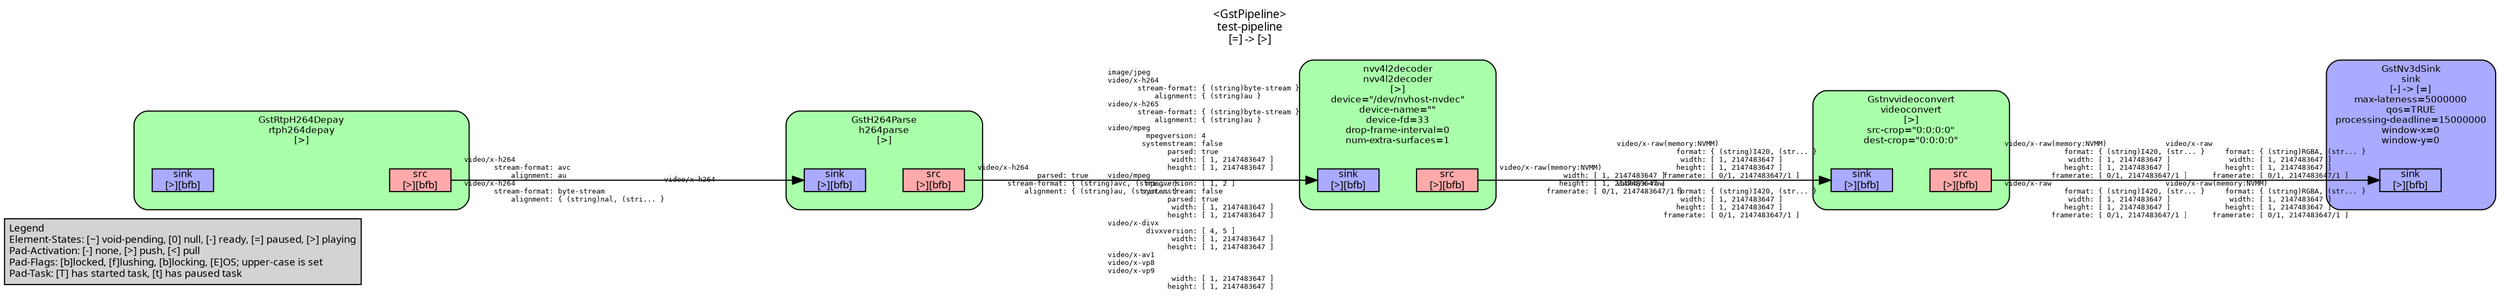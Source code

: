 digraph pipeline {
  rankdir=LR;
  fontname="sans";
  fontsize="10";
  labelloc=t;
  nodesep=.1;
  ranksep=.2;
  label="<GstPipeline>\ntest-pipeline\n[=] -> [>]";
  node [style="filled,rounded", shape=box, fontsize="9", fontname="sans", margin="0.0,0.0"];
  edge [labelfontsize="6", fontsize="9", fontname="monospace"];
  
  legend [
    pos="0,0!",
    margin="0.05,0.05",
    style="filled",
    label="Legend\lElement-States: [~] void-pending, [0] null, [-] ready, [=] paused, [>] playing\lPad-Activation: [-] none, [>] push, [<] pull\lPad-Flags: [b]locked, [f]lushing, [b]locking, [E]OS; upper-case is set\lPad-Task: [T] has started task, [t] has paused task\l",
  ];
  subgraph cluster_sink_0xaaaaf3ee8f30 {
    fontname="Bitstream Vera Sans";
    fontsize="8";
    style="filled,rounded";
    color=black;
    label="GstNv3dSink\nsink\n[-] -> [=]\nmax-lateness=5000000\nqos=TRUE\nprocessing-deadline=15000000\nwindow-x=0\nwindow-y=0";
    subgraph cluster_sink_0xaaaaf3ee8f30_sink {
      label="";
      style="invis";
      sink_0xaaaaf3ee8f30_sink_0xaaaaf3dd7340 [color=black, fillcolor="#aaaaff", label="sink\n[>][bfb]", height="0.2", style="filled,solid"];
    }

    fillcolor="#aaaaff";
  }

  subgraph cluster_videoconvert_0xaaaaf3ee2560 {
    fontname="Bitstream Vera Sans";
    fontsize="8";
    style="filled,rounded";
    color=black;
    label="Gstnvvideoconvert\nvideoconvert\n[>]\nsrc-crop=\"0:0:0:0\"\ndest-crop=\"0:0:0:0\"";
    subgraph cluster_videoconvert_0xaaaaf3ee2560_sink {
      label="";
      style="invis";
      videoconvert_0xaaaaf3ee2560_sink_0xaaaaf3dd6ea0 [color=black, fillcolor="#aaaaff", label="sink\n[>][bfb]", height="0.2", style="filled,solid"];
    }

    subgraph cluster_videoconvert_0xaaaaf3ee2560_src {
      label="";
      style="invis";
      videoconvert_0xaaaaf3ee2560_src_0xaaaaf3dd70f0 [color=black, fillcolor="#ffaaaa", label="src\n[>][bfb]", height="0.2", style="filled,solid"];
    }

    videoconvert_0xaaaaf3ee2560_sink_0xaaaaf3dd6ea0 -> videoconvert_0xaaaaf3ee2560_src_0xaaaaf3dd70f0 [style="invis"];
    fillcolor="#aaffaa";
  }

  videoconvert_0xaaaaf3ee2560_src_0xaaaaf3dd70f0 -> sink_0xaaaaf3ee8f30_sink_0xaaaaf3dd7340 [labeldistance="10", labelangle="0", label="                                                  ", taillabel="video/x-raw(memory:NVMM)\l              format: { (string)I420, (str... }\l               width: [ 1, 2147483647 ]\l              height: [ 1, 2147483647 ]\l           framerate: [ 0/1, 2147483647/1 ]\lvideo/x-raw\l              format: { (string)I420, (str... }\l               width: [ 1, 2147483647 ]\l              height: [ 1, 2147483647 ]\l           framerate: [ 0/1, 2147483647/1 ]\l", headlabel="video/x-raw\l              format: { (string)RGBA, (str... }\l               width: [ 1, 2147483647 ]\l              height: [ 1, 2147483647 ]\l           framerate: [ 0/1, 2147483647/1 ]\lvideo/x-raw(memory:NVMM)\l              format: { (string)RGBA, (str... }\l               width: [ 1, 2147483647 ]\l              height: [ 1, 2147483647 ]\l           framerate: [ 0/1, 2147483647/1 ]\l"]
  subgraph cluster_nvv4l2decoder_0xaaaaf3ed9730 {
    fontname="Bitstream Vera Sans";
    fontsize="8";
    style="filled,rounded";
    color=black;
    label="nvv4l2decoder\nnvv4l2decoder\n[>]\ndevice=\"/dev/nvhost-nvdec\"\ndevice-name=\"\"\ndevice-fd=33\ndrop-frame-interval=0\nnum-extra-surfaces=1";
    subgraph cluster_nvv4l2decoder_0xaaaaf3ed9730_sink {
      label="";
      style="invis";
      nvv4l2decoder_0xaaaaf3ed9730_sink_0xaaaaf3dd6a00 [color=black, fillcolor="#aaaaff", label="sink\n[>][bfb]", height="0.2", style="filled,solid"];
    }

    subgraph cluster_nvv4l2decoder_0xaaaaf3ed9730_src {
      label="";
      style="invis";
      nvv4l2decoder_0xaaaaf3ed9730_src_0xaaaaf3dd6c50 [color=black, fillcolor="#ffaaaa", label="src\n[>][bfb]", height="0.2", style="filled,solid"];
    }

    nvv4l2decoder_0xaaaaf3ed9730_sink_0xaaaaf3dd6a00 -> nvv4l2decoder_0xaaaaf3ed9730_src_0xaaaaf3dd6c50 [style="invis"];
    fillcolor="#aaffaa";
  }

  nvv4l2decoder_0xaaaaf3ed9730_src_0xaaaaf3dd6c50 -> videoconvert_0xaaaaf3ee2560_sink_0xaaaaf3dd6ea0 [labeldistance="10", labelangle="0", label="                                                  ", taillabel="video/x-raw(memory:NVMM)\l               width: [ 1, 2147483647 ]\l              height: [ 1, 2147483647 ]\l           framerate: [ 0/1, 2147483647/1 ]\l", headlabel="video/x-raw(memory:NVMM)\l              format: { (string)I420, (str... }\l               width: [ 1, 2147483647 ]\l              height: [ 1, 2147483647 ]\l           framerate: [ 0/1, 2147483647/1 ]\lvideo/x-raw\l              format: { (string)I420, (str... }\l               width: [ 1, 2147483647 ]\l              height: [ 1, 2147483647 ]\l           framerate: [ 0/1, 2147483647/1 ]\l"]
  subgraph cluster_h264parse_0xaaaaf3dda280 {
    fontname="Bitstream Vera Sans";
    fontsize="8";
    style="filled,rounded";
    color=black;
    label="GstH264Parse\nh264parse\n[>]";
    subgraph cluster_h264parse_0xaaaaf3dda280_sink {
      label="";
      style="invis";
      h264parse_0xaaaaf3dda280_sink_0xaaaaf3dd6560 [color=black, fillcolor="#aaaaff", label="sink\n[>][bfb]", height="0.2", style="filled,solid"];
    }

    subgraph cluster_h264parse_0xaaaaf3dda280_src {
      label="";
      style="invis";
      h264parse_0xaaaaf3dda280_src_0xaaaaf3dd67b0 [color=black, fillcolor="#ffaaaa", label="src\n[>][bfb]", height="0.2", style="filled,solid"];
    }

    h264parse_0xaaaaf3dda280_sink_0xaaaaf3dd6560 -> h264parse_0xaaaaf3dda280_src_0xaaaaf3dd67b0 [style="invis"];
    fillcolor="#aaffaa";
  }

  h264parse_0xaaaaf3dda280_src_0xaaaaf3dd67b0 -> nvv4l2decoder_0xaaaaf3ed9730_sink_0xaaaaf3dd6a00 [labeldistance="10", labelangle="0", label="                                                  ", taillabel="video/x-h264\l              parsed: true\l       stream-format: { (string)avc, (stri... }\l           alignment: { (string)au, (strin... }\l", headlabel="image/jpeg\lvideo/x-h264\l       stream-format: { (string)byte-stream }\l           alignment: { (string)au }\lvideo/x-h265\l       stream-format: { (string)byte-stream }\l           alignment: { (string)au }\lvideo/mpeg\l         mpegversion: 4\l        systemstream: false\l              parsed: true\l               width: [ 1, 2147483647 ]\l              height: [ 1, 2147483647 ]\lvideo/mpeg\l         mpegversion: [ 1, 2 ]\l        systemstream: false\l              parsed: true\l               width: [ 1, 2147483647 ]\l              height: [ 1, 2147483647 ]\lvideo/x-divx\l         divxversion: [ 4, 5 ]\l               width: [ 1, 2147483647 ]\l              height: [ 1, 2147483647 ]\lvideo/x-av1\lvideo/x-vp8\lvideo/x-vp9\l               width: [ 1, 2147483647 ]\l              height: [ 1, 2147483647 ]\l"]
  subgraph cluster_rtph264depay_0xaaaaf3dd40b0 {
    fontname="Bitstream Vera Sans";
    fontsize="8";
    style="filled,rounded";
    color=black;
    label="GstRtpH264Depay\nrtph264depay\n[>]";
    subgraph cluster_rtph264depay_0xaaaaf3dd40b0_sink {
      label="";
      style="invis";
      rtph264depay_0xaaaaf3dd40b0_sink_0xaaaaf3dd60c0 [color=black, fillcolor="#aaaaff", label="sink\n[>][bfb]", height="0.2", style="filled,solid"];
    }

    subgraph cluster_rtph264depay_0xaaaaf3dd40b0_src {
      label="";
      style="invis";
      rtph264depay_0xaaaaf3dd40b0_src_0xaaaaf3dd6310 [color=black, fillcolor="#ffaaaa", label="src\n[>][bfb]", height="0.2", style="filled,solid"];
    }

    rtph264depay_0xaaaaf3dd40b0_sink_0xaaaaf3dd60c0 -> rtph264depay_0xaaaaf3dd40b0_src_0xaaaaf3dd6310 [style="invis"];
    fillcolor="#aaffaa";
  }

  rtph264depay_0xaaaaf3dd40b0_src_0xaaaaf3dd6310 -> h264parse_0xaaaaf3dda280_sink_0xaaaaf3dd6560 [labeldistance="10", labelangle="0", label="                                                  ", taillabel="video/x-h264\l       stream-format: avc\l           alignment: au\lvideo/x-h264\l       stream-format: byte-stream\l           alignment: { (string)nal, (stri... }\l", headlabel="video/x-h264\l"]
  subgraph cluster_source_0xaaaaf3da1020 {
    fontname="Bitstream Vera Sans";
    fontsize="8";
    style="filled,rounded";
    color=black;
    label="GstRTSPSrc\nsource\n[>]\nlocation=\"rtsp://admin:YEERBA@192.168.10.11:554/Streaming/Channels/101\"\nlatency=50\nproxy-id=NULL\nproxy-pw=NULL";
    fillcolor="#ffffff";
  }

}
